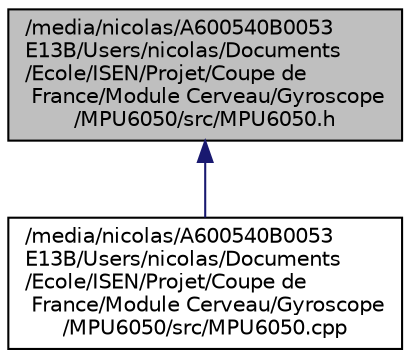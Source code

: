 digraph "/media/nicolas/A600540B0053E13B/Users/nicolas/Documents/Ecole/ISEN/Projet/Coupe de France/Module Cerveau/Gyroscope/MPU6050/src/MPU6050.h"
{
  edge [fontname="Helvetica",fontsize="10",labelfontname="Helvetica",labelfontsize="10"];
  node [fontname="Helvetica",fontsize="10",shape=record];
  Node1 [label="/media/nicolas/A600540B0053\lE13B/Users/nicolas/Documents\l/Ecole/ISEN/Projet/Coupe de\l France/Module Cerveau/Gyroscope\l/MPU6050/src/MPU6050.h",height=0.2,width=0.4,color="black", fillcolor="grey75", style="filled" fontcolor="black"];
  Node1 -> Node2 [dir="back",color="midnightblue",fontsize="10",style="solid",fontname="Helvetica"];
  Node2 [label="/media/nicolas/A600540B0053\lE13B/Users/nicolas/Documents\l/Ecole/ISEN/Projet/Coupe de\l France/Module Cerveau/Gyroscope\l/MPU6050/src/MPU6050.cpp",height=0.2,width=0.4,color="black", fillcolor="white", style="filled",URL="$_gyroscope_2_m_p_u6050_2src_2_m_p_u6050_8cpp.html"];
}
